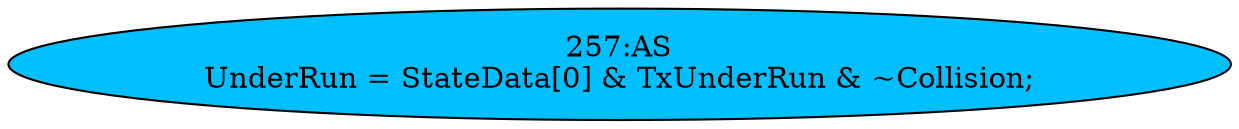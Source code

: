 strict digraph "" {
	node [label="\N"];
	"257:AS"	 [ast="<pyverilog.vparser.ast.Assign object at 0x7ff806729fd0>",
		def_var="['UnderRun']",
		fillcolor=deepskyblue,
		label="257:AS
UnderRun = StateData[0] & TxUnderRun & ~Collision;",
		statements="[]",
		style=filled,
		typ=Assign,
		use_var="['StateData', 'TxUnderRun', 'Collision']"];
}
